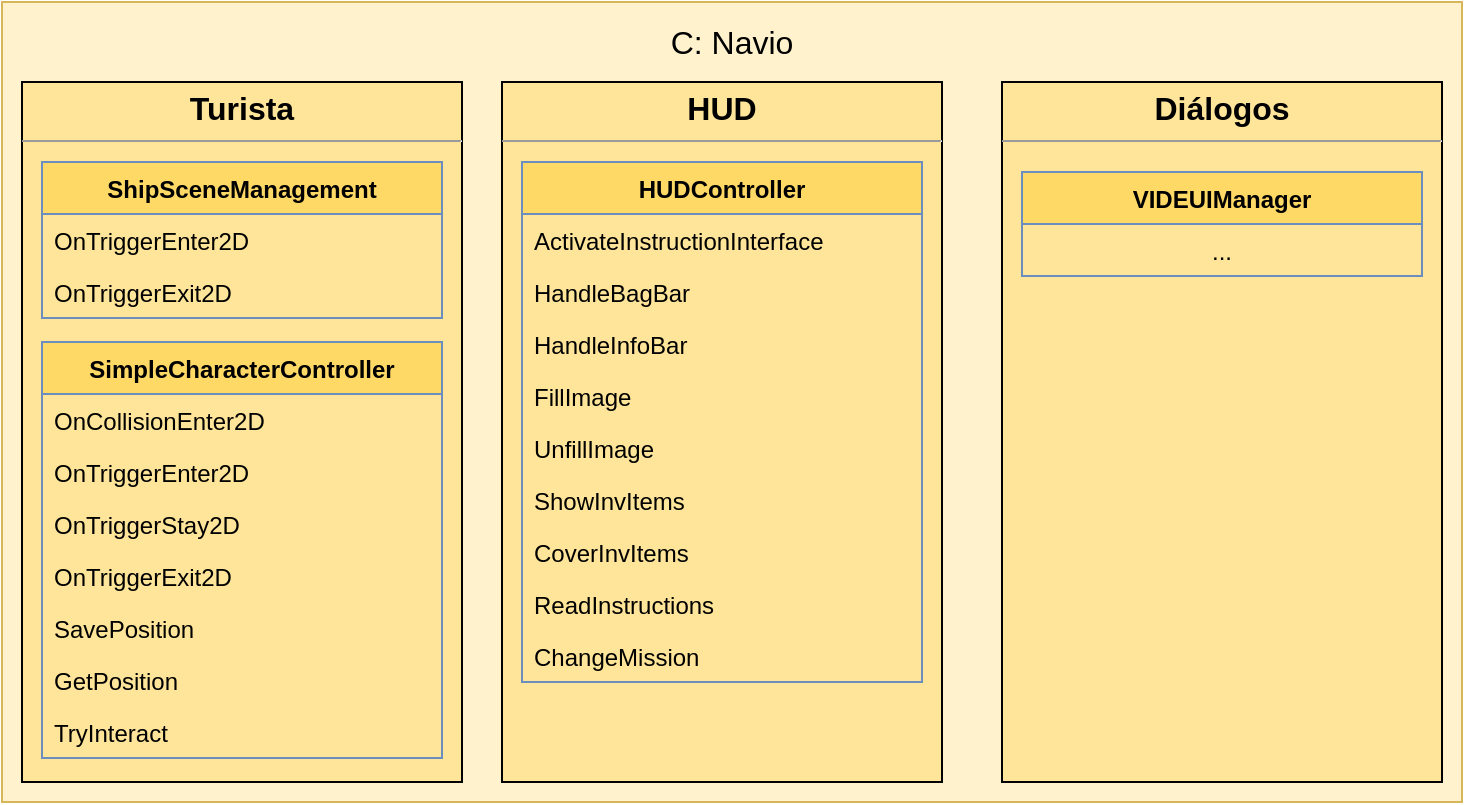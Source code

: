 <mxfile version="12.4.9" type="device"><diagram id="XYJwYgprHyentGwECFPh" name="Page-1"><mxGraphModel dx="928" dy="607" grid="1" gridSize="10" guides="1" tooltips="1" connect="1" arrows="1" fold="1" page="1" pageScale="1" pageWidth="827" pageHeight="1169" math="0" shadow="0"><root><mxCell id="0"/><mxCell id="1" parent="0"/><mxCell id="qBi4NEaSnUtyDmFNZX7F-43" value="" style="rounded=0;whiteSpace=wrap;html=1;fillColor=#FFF2CC;strokeColor=#d6b656;" vertex="1" parent="1"><mxGeometry x="40" y="160" width="730" height="400" as="geometry"/></mxCell><mxCell id="qBi4NEaSnUtyDmFNZX7F-139" value="&lt;p style=&quot;margin: 4px 0px 0px ; text-align: center ; font-size: 16px&quot;&gt;&lt;b&gt;Turista&lt;/b&gt;&lt;br&gt;&lt;/p&gt;&lt;hr size=&quot;1&quot;&gt;&lt;div style=&quot;height: 2px&quot;&gt;&lt;/div&gt;" style="verticalAlign=top;align=left;overflow=fill;fontSize=12;fontFamily=Helvetica;html=1;fillColor=#FFE599;gradientColor=none;" vertex="1" parent="1"><mxGeometry x="50" y="200" width="220" height="350" as="geometry"/></mxCell><mxCell id="qBi4NEaSnUtyDmFNZX7F-44" value="&lt;font style=&quot;font-size: 16px&quot;&gt;C: Navio&lt;/font&gt;" style="text;html=1;strokeColor=none;fillColor=none;align=center;verticalAlign=middle;whiteSpace=wrap;rounded=0;" vertex="1" parent="1"><mxGeometry x="308.25" y="170" width="193.5" height="20" as="geometry"/></mxCell><mxCell id="qBi4NEaSnUtyDmFNZX7F-61" value="ShipSceneManagement" style="swimlane;fontStyle=1;align=center;verticalAlign=top;childLayout=stackLayout;horizontal=1;startSize=26;horizontalStack=0;resizeParent=1;resizeParentMax=0;resizeLast=0;collapsible=1;marginBottom=0;fillColor=#FFD966;strokeColor=#6c8ebf;" vertex="1" parent="1"><mxGeometry x="60" y="240" width="200" height="78" as="geometry"/></mxCell><mxCell id="qBi4NEaSnUtyDmFNZX7F-78" value="OnTriggerEnter2D" style="text;strokeColor=none;fillColor=none;align=left;verticalAlign=top;spacingLeft=4;spacingRight=4;overflow=hidden;rotatable=0;points=[[0,0.5],[1,0.5]];portConstraint=eastwest;" vertex="1" parent="qBi4NEaSnUtyDmFNZX7F-61"><mxGeometry y="26" width="200" height="26" as="geometry"/></mxCell><mxCell id="qBi4NEaSnUtyDmFNZX7F-132" value="OnTriggerExit2D" style="text;strokeColor=none;fillColor=none;align=left;verticalAlign=top;spacingLeft=4;spacingRight=4;overflow=hidden;rotatable=0;points=[[0,0.5],[1,0.5]];portConstraint=eastwest;" vertex="1" parent="qBi4NEaSnUtyDmFNZX7F-61"><mxGeometry y="52" width="200" height="26" as="geometry"/></mxCell><mxCell id="qBi4NEaSnUtyDmFNZX7F-124" value="SimpleCharacterController" style="swimlane;fontStyle=1;align=center;verticalAlign=top;childLayout=stackLayout;horizontal=1;startSize=26;horizontalStack=0;resizeParent=1;resizeParentMax=0;resizeLast=0;collapsible=1;marginBottom=0;fillColor=#FFD966;strokeColor=#6c8ebf;" vertex="1" parent="1"><mxGeometry x="60" y="330" width="200" height="208" as="geometry"/></mxCell><mxCell id="qBi4NEaSnUtyDmFNZX7F-125" value="OnCollisionEnter2D" style="text;strokeColor=none;fillColor=none;align=left;verticalAlign=top;spacingLeft=4;spacingRight=4;overflow=hidden;rotatable=0;points=[[0,0.5],[1,0.5]];portConstraint=eastwest;" vertex="1" parent="qBi4NEaSnUtyDmFNZX7F-124"><mxGeometry y="26" width="200" height="26" as="geometry"/></mxCell><mxCell id="qBi4NEaSnUtyDmFNZX7F-126" value="OnTriggerEnter2D" style="text;strokeColor=none;fillColor=none;align=left;verticalAlign=top;spacingLeft=4;spacingRight=4;overflow=hidden;rotatable=0;points=[[0,0.5],[1,0.5]];portConstraint=eastwest;" vertex="1" parent="qBi4NEaSnUtyDmFNZX7F-124"><mxGeometry y="52" width="200" height="26" as="geometry"/></mxCell><mxCell id="qBi4NEaSnUtyDmFNZX7F-127" value="OnTriggerStay2D" style="text;strokeColor=none;fillColor=none;align=left;verticalAlign=top;spacingLeft=4;spacingRight=4;overflow=hidden;rotatable=0;points=[[0,0.5],[1,0.5]];portConstraint=eastwest;" vertex="1" parent="qBi4NEaSnUtyDmFNZX7F-124"><mxGeometry y="78" width="200" height="26" as="geometry"/></mxCell><mxCell id="qBi4NEaSnUtyDmFNZX7F-128" value="OnTriggerExit2D" style="text;strokeColor=none;fillColor=none;align=left;verticalAlign=top;spacingLeft=4;spacingRight=4;overflow=hidden;rotatable=0;points=[[0,0.5],[1,0.5]];portConstraint=eastwest;" vertex="1" parent="qBi4NEaSnUtyDmFNZX7F-124"><mxGeometry y="104" width="200" height="26" as="geometry"/></mxCell><mxCell id="qBi4NEaSnUtyDmFNZX7F-129" value="SavePosition" style="text;strokeColor=none;fillColor=none;align=left;verticalAlign=top;spacingLeft=4;spacingRight=4;overflow=hidden;rotatable=0;points=[[0,0.5],[1,0.5]];portConstraint=eastwest;" vertex="1" parent="qBi4NEaSnUtyDmFNZX7F-124"><mxGeometry y="130" width="200" height="26" as="geometry"/></mxCell><mxCell id="qBi4NEaSnUtyDmFNZX7F-133" value="GetPosition" style="text;strokeColor=none;fillColor=none;align=left;verticalAlign=top;spacingLeft=4;spacingRight=4;overflow=hidden;rotatable=0;points=[[0,0.5],[1,0.5]];portConstraint=eastwest;" vertex="1" parent="qBi4NEaSnUtyDmFNZX7F-124"><mxGeometry y="156" width="200" height="26" as="geometry"/></mxCell><mxCell id="qBi4NEaSnUtyDmFNZX7F-134" value="TryInteract" style="text;strokeColor=none;fillColor=none;align=left;verticalAlign=top;spacingLeft=4;spacingRight=4;overflow=hidden;rotatable=0;points=[[0,0.5],[1,0.5]];portConstraint=eastwest;" vertex="1" parent="qBi4NEaSnUtyDmFNZX7F-124"><mxGeometry y="182" width="200" height="26" as="geometry"/></mxCell><mxCell id="qBi4NEaSnUtyDmFNZX7F-144" value="&lt;p style=&quot;margin: 4px 0px 0px ; text-align: center ; font-size: 16px&quot;&gt;&lt;b&gt;HUD&lt;/b&gt;&lt;br&gt;&lt;/p&gt;&lt;hr size=&quot;1&quot;&gt;&lt;div style=&quot;height: 2px&quot;&gt;&lt;/div&gt;" style="verticalAlign=top;align=left;overflow=fill;fontSize=12;fontFamily=Helvetica;html=1;fillColor=#FFE599;gradientColor=none;" vertex="1" parent="1"><mxGeometry x="290" y="200" width="220" height="350" as="geometry"/></mxCell><mxCell id="qBi4NEaSnUtyDmFNZX7F-145" value="&lt;p style=&quot;margin: 4px 0px 0px ; text-align: center ; font-size: 16px&quot;&gt;&lt;b&gt;Diálogos&lt;/b&gt;&lt;br&gt;&lt;/p&gt;&lt;hr size=&quot;1&quot;&gt;&lt;div style=&quot;height: 2px&quot;&gt;&lt;/div&gt;" style="verticalAlign=top;align=left;overflow=fill;fontSize=12;fontFamily=Helvetica;html=1;fillColor=#FFE599;gradientColor=none;" vertex="1" parent="1"><mxGeometry x="540" y="200" width="220" height="350" as="geometry"/></mxCell><mxCell id="qBi4NEaSnUtyDmFNZX7F-146" value="HUDController" style="swimlane;fontStyle=1;align=center;verticalAlign=top;childLayout=stackLayout;horizontal=1;startSize=26;horizontalStack=0;resizeParent=1;resizeParentMax=0;resizeLast=0;collapsible=1;marginBottom=0;fillColor=#FFD966;strokeColor=#6c8ebf;" vertex="1" parent="1"><mxGeometry x="300" y="240" width="200" height="260" as="geometry"/></mxCell><mxCell id="qBi4NEaSnUtyDmFNZX7F-147" value="ActivateInstructionInterface" style="text;strokeColor=none;fillColor=none;align=left;verticalAlign=top;spacingLeft=4;spacingRight=4;overflow=hidden;rotatable=0;points=[[0,0.5],[1,0.5]];portConstraint=eastwest;" vertex="1" parent="qBi4NEaSnUtyDmFNZX7F-146"><mxGeometry y="26" width="200" height="26" as="geometry"/></mxCell><mxCell id="qBi4NEaSnUtyDmFNZX7F-148" value="HandleBagBar" style="text;strokeColor=none;fillColor=none;align=left;verticalAlign=top;spacingLeft=4;spacingRight=4;overflow=hidden;rotatable=0;points=[[0,0.5],[1,0.5]];portConstraint=eastwest;" vertex="1" parent="qBi4NEaSnUtyDmFNZX7F-146"><mxGeometry y="52" width="200" height="26" as="geometry"/></mxCell><mxCell id="qBi4NEaSnUtyDmFNZX7F-149" value="HandleInfoBar" style="text;strokeColor=none;fillColor=none;align=left;verticalAlign=top;spacingLeft=4;spacingRight=4;overflow=hidden;rotatable=0;points=[[0,0.5],[1,0.5]];portConstraint=eastwest;" vertex="1" parent="qBi4NEaSnUtyDmFNZX7F-146"><mxGeometry y="78" width="200" height="26" as="geometry"/></mxCell><mxCell id="qBi4NEaSnUtyDmFNZX7F-150" value="FillImage" style="text;strokeColor=none;fillColor=none;align=left;verticalAlign=top;spacingLeft=4;spacingRight=4;overflow=hidden;rotatable=0;points=[[0,0.5],[1,0.5]];portConstraint=eastwest;" vertex="1" parent="qBi4NEaSnUtyDmFNZX7F-146"><mxGeometry y="104" width="200" height="26" as="geometry"/></mxCell><mxCell id="qBi4NEaSnUtyDmFNZX7F-151" value="UnfillImage" style="text;strokeColor=none;fillColor=none;align=left;verticalAlign=top;spacingLeft=4;spacingRight=4;overflow=hidden;rotatable=0;points=[[0,0.5],[1,0.5]];portConstraint=eastwest;" vertex="1" parent="qBi4NEaSnUtyDmFNZX7F-146"><mxGeometry y="130" width="200" height="26" as="geometry"/></mxCell><mxCell id="qBi4NEaSnUtyDmFNZX7F-152" value="ShowInvItems" style="text;strokeColor=none;fillColor=none;align=left;verticalAlign=top;spacingLeft=4;spacingRight=4;overflow=hidden;rotatable=0;points=[[0,0.5],[1,0.5]];portConstraint=eastwest;" vertex="1" parent="qBi4NEaSnUtyDmFNZX7F-146"><mxGeometry y="156" width="200" height="26" as="geometry"/></mxCell><mxCell id="qBi4NEaSnUtyDmFNZX7F-153" value="CoverInvItems" style="text;strokeColor=none;fillColor=none;align=left;verticalAlign=top;spacingLeft=4;spacingRight=4;overflow=hidden;rotatable=0;points=[[0,0.5],[1,0.5]];portConstraint=eastwest;" vertex="1" parent="qBi4NEaSnUtyDmFNZX7F-146"><mxGeometry y="182" width="200" height="26" as="geometry"/></mxCell><mxCell id="qBi4NEaSnUtyDmFNZX7F-170" value="ReadInstructions" style="text;strokeColor=none;fillColor=none;align=left;verticalAlign=top;spacingLeft=4;spacingRight=4;overflow=hidden;rotatable=0;points=[[0,0.5],[1,0.5]];portConstraint=eastwest;" vertex="1" parent="qBi4NEaSnUtyDmFNZX7F-146"><mxGeometry y="208" width="200" height="26" as="geometry"/></mxCell><mxCell id="qBi4NEaSnUtyDmFNZX7F-171" value="ChangeMission" style="text;strokeColor=none;fillColor=none;align=left;verticalAlign=top;spacingLeft=4;spacingRight=4;overflow=hidden;rotatable=0;points=[[0,0.5],[1,0.5]];portConstraint=eastwest;" vertex="1" parent="qBi4NEaSnUtyDmFNZX7F-146"><mxGeometry y="234" width="200" height="26" as="geometry"/></mxCell><mxCell id="qBi4NEaSnUtyDmFNZX7F-173" value="VIDEUIManager" style="swimlane;fontStyle=1;align=center;verticalAlign=top;childLayout=stackLayout;horizontal=1;startSize=26;horizontalStack=0;resizeParent=1;resizeParentMax=0;resizeLast=0;collapsible=1;marginBottom=0;fillColor=#FFD966;strokeColor=#6c8ebf;" vertex="1" parent="1"><mxGeometry x="550" y="245" width="200" height="52" as="geometry"/></mxCell><mxCell id="qBi4NEaSnUtyDmFNZX7F-182" value="..." style="text;strokeColor=none;fillColor=none;align=center;verticalAlign=top;spacingLeft=4;spacingRight=4;overflow=hidden;rotatable=0;points=[[0,0.5],[1,0.5]];portConstraint=eastwest;" vertex="1" parent="qBi4NEaSnUtyDmFNZX7F-173"><mxGeometry y="26" width="200" height="26" as="geometry"/></mxCell></root></mxGraphModel></diagram></mxfile>